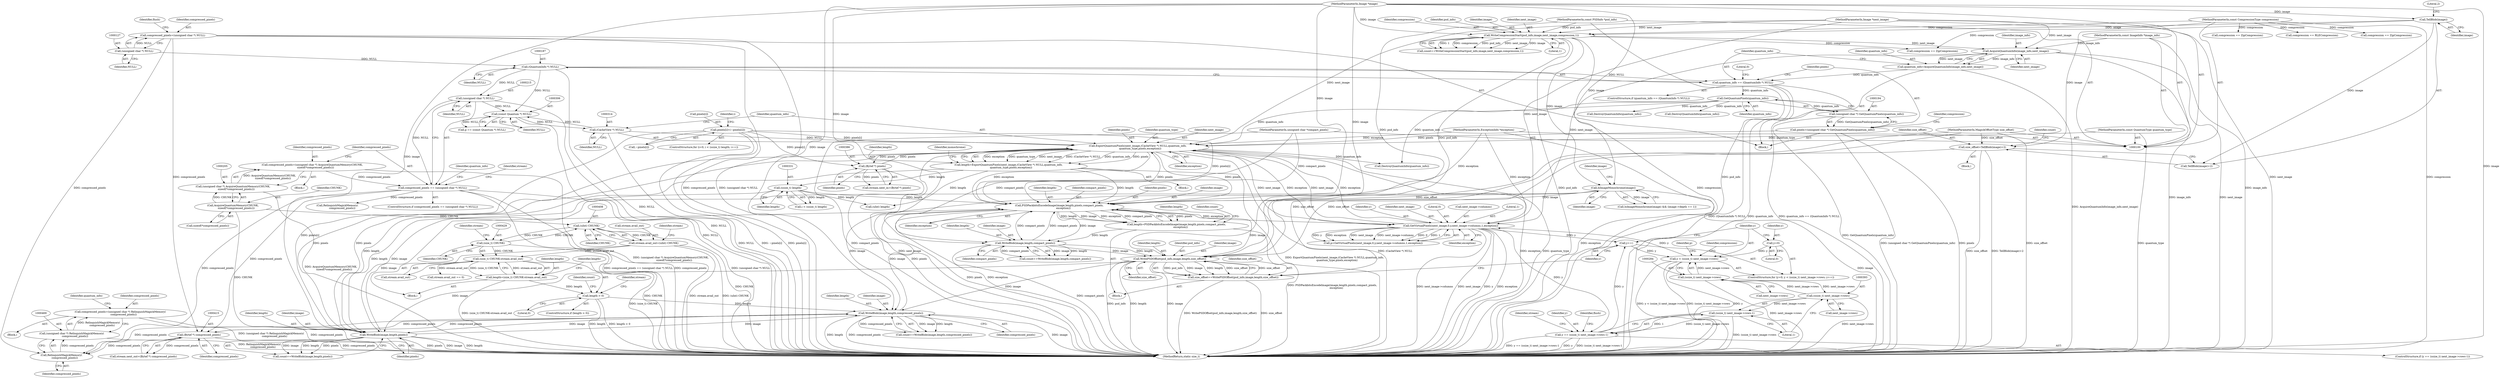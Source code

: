 digraph "0_ImageMagick_8a43abefb38c5e29138e1c9c515b313363541c06@pointer" {
"1000466" [label="(Call,compressed_pixels=(unsigned char *) RelinquishMagickMemory(\n        compressed_pixels))"];
"1000468" [label="(Call,(unsigned char *) RelinquishMagickMemory(\n        compressed_pixels))"];
"1000470" [label="(Call,RelinquishMagickMemory(\n        compressed_pixels))"];
"1000124" [label="(Call,compressed_pixels=(unsigned char *) NULL)"];
"1000126" [label="(Call,(unsigned char *) NULL)"];
"1000440" [label="(Call,WriteBlob(image,length,compressed_pixels))"];
"1000363" [label="(Call,WritePSDOffset(psd_info,image,length,size_offset))"];
"1000148" [label="(Call,WriteCompressionStart(psd_info,image,next_image,compression,1))"];
"1000101" [label="(MethodParameterIn,const PSDInfo *psd_info)"];
"1000143" [label="(Call,TellBlob(image))"];
"1000103" [label="(MethodParameterIn,Image *image)"];
"1000104" [label="(MethodParameterIn,Image *next_image)"];
"1000109" [label="(MethodParameterIn,const CompressionType compression)"];
"1000357" [label="(Call,WriteBlob(image,length,compact_pixels))"];
"1000349" [label="(Call,PSDPackbitsEncodeImage(image,length,pixels,compact_pixels,\n          exception))"];
"1000452" [label="(Call,WriteBlob(image,length,pixels))"];
"1000169" [label="(Call,IsImageMonochrome(image))"];
"1000309" [label="(Call,length=ExportQuantumPixels(next_image,(CacheView *) NULL,quantum_info,\n      quantum_type,pixels,exception))"];
"1000311" [label="(Call,ExportQuantumPixels(next_image,(CacheView *) NULL,quantum_info,\n      quantum_type,pixels,exception))"];
"1000293" [label="(Call,GetVirtualPixels(next_image,0,y,next_image->columns,1,exception))"];
"1000180" [label="(Call,AcquireQuantumInfo(image_info,next_image))"];
"1000102" [label="(MethodParameterIn,const ImageInfo *image_info)"];
"1000281" [label="(Call,y < (ssize_t) next_image->rows)"];
"1000288" [label="(Call,y++)"];
"1000389" [label="(Call,y == (ssize_t) next_image->rows-1)"];
"1000391" [label="(Call,(ssize_t) next_image->rows-1)"];
"1000392" [label="(Call,(ssize_t) next_image->rows)"];
"1000283" [label="(Call,(ssize_t) next_image->rows)"];
"1000278" [label="(Call,y=0)"];
"1000110" [label="(MethodParameterIn,ExceptionInfo *exception)"];
"1000313" [label="(Call,(CacheView *) NULL)"];
"1000305" [label="(Call,(const Quantum *) NULL)"];
"1000186" [label="(Call,(QuantumInfo *) NULL)"];
"1000214" [label="(Call,(unsigned char *) NULL)"];
"1000195" [label="(Call,GetQuantumPixels(quantum_info))"];
"1000184" [label="(Call,quantum_info == (QuantumInfo *) NULL)"];
"1000178" [label="(Call,quantum_info=AcquireQuantumInfo(image_info,next_image))"];
"1000105" [label="(MethodParameterIn,const QuantumType quantum_type)"];
"1000335" [label="(Call,pixels[i]=(~pixels[i]))"];
"1000385" [label="(Call,(Bytef *) pixels)"];
"1000191" [label="(Call,pixels=(unsigned char *) GetQuantumPixels(quantum_info))"];
"1000193" [label="(Call,(unsigned char *) GetQuantumPixels(quantum_info))"];
"1000330" [label="(Call,(ssize_t) length)"];
"1000106" [label="(MethodParameterIn,unsigned char *compact_pixels)"];
"1000347" [label="(Call,length=PSDPackbitsEncodeImage(image,length,pixels,compact_pixels,\n          exception))"];
"1000140" [label="(Call,size_offset=TellBlob(image)+2)"];
"1000107" [label="(MethodParameterIn,MagickOffsetType size_offset)"];
"1000361" [label="(Call,size_offset+=WritePSDOffset(psd_info,image,length,size_offset))"];
"1000435" [label="(Call,length > 0)"];
"1000425" [label="(Call,length=(size_t) CHUNK-stream.avail_out)"];
"1000427" [label="(Call,(size_t) CHUNK-stream.avail_out)"];
"1000428" [label="(Call,(size_t) CHUNK)"];
"1000407" [label="(Call,(uInt) CHUNK)"];
"1000206" [label="(Call,AcquireQuantumMemory(CHUNK,\n        sizeof(*compressed_pixels)))"];
"1000403" [label="(Call,stream.avail_out=(uInt) CHUNK)"];
"1000414" [label="(Call,(Bytef *) compressed_pixels)"];
"1000212" [label="(Call,compressed_pixels == (unsigned char *) NULL)"];
"1000202" [label="(Call,compressed_pixels=(unsigned char *) AcquireQuantumMemory(CHUNK,\n        sizeof(*compressed_pixels)))"];
"1000204" [label="(Call,(unsigned char *) AcquireQuantumMemory(CHUNK,\n        sizeof(*compressed_pixels)))"];
"1000293" [label="(Call,GetVirtualPixels(next_image,0,y,next_image->columns,1,exception))"];
"1000219" [label="(Identifier,quantum_info)"];
"1000203" [label="(Identifier,compressed_pixels)"];
"1000130" [label="(Identifier,flush)"];
"1000343" [label="(Call,compression == RLECompression)"];
"1000168" [label="(Call,IsImageMonochrome(image) && (image->depth == 1))"];
"1000214" [label="(Call,(unsigned char *) NULL)"];
"1000438" [label="(Call,count+=WriteBlob(image,length,compressed_pixels))"];
"1000441" [label="(Identifier,image)"];
"1000107" [label="(MethodParameterIn,MagickOffsetType size_offset)"];
"1000450" [label="(Call,count+=WriteBlob(image,length,pixels))"];
"1000397" [label="(Literal,1)"];
"1000126" [label="(Call,(unsigned char *) NULL)"];
"1000356" [label="(Identifier,count)"];
"1000290" [label="(Block,)"];
"1000192" [label="(Identifier,pixels)"];
"1000169" [label="(Call,IsImageMonochrome(image))"];
"1000170" [label="(Identifier,image)"];
"1000313" [label="(Call,(CacheView *) NULL)"];
"1000277" [label="(ControlStructure,for (y=0; y < (ssize_t) next_image->rows; y++))"];
"1000311" [label="(Call,ExportQuantumPixels(next_image,(CacheView *) NULL,quantum_info,\n      quantum_type,pixels,exception))"];
"1000351" [label="(Identifier,length)"];
"1000428" [label="(Call,(size_t) CHUNK)"];
"1000407" [label="(Call,(uInt) CHUNK)"];
"1000442" [label="(Identifier,length)"];
"1000195" [label="(Call,GetQuantumPixels(quantum_info))"];
"1000103" [label="(MethodParameterIn,Image *image)"];
"1000296" [label="(Identifier,y)"];
"1000178" [label="(Call,quantum_info=AcquireQuantumInfo(image_info,next_image))"];
"1000180" [label="(Call,AcquireQuantumInfo(image_info,next_image))"];
"1000141" [label="(Identifier,size_offset)"];
"1000104" [label="(MethodParameterIn,Image *next_image)"];
"1000353" [label="(Identifier,compact_pixels)"];
"1000460" [label="(Block,)"];
"1000307" [label="(Identifier,NULL)"];
"1000410" [label="(Call,stream.next_out=(Bytef *) compressed_pixels)"];
"1000370" [label="(Call,compression == ZipCompression)"];
"1000362" [label="(Identifier,size_offset)"];
"1000414" [label="(Call,(Bytef *) compressed_pixels)"];
"1000191" [label="(Call,pixels=(unsigned char *) GetQuantumPixels(quantum_info))"];
"1000226" [label="(Identifier,stream)"];
"1000315" [label="(Identifier,NULL)"];
"1000212" [label="(Call,compressed_pixels == (unsigned char *) NULL)"];
"1000322" [label="(Identifier,monochrome)"];
"1000146" [label="(Call,count+=WriteCompressionStart(psd_info,image,next_image,compression,1))"];
"1000346" [label="(Block,)"];
"1000294" [label="(Identifier,next_image)"];
"1000443" [label="(Identifier,compressed_pixels)"];
"1000291" [label="(Call,p=GetVirtualPixels(next_image,0,y,next_image->columns,1,exception))"];
"1000208" [label="(Call,sizeof(*compressed_pixels))"];
"1000124" [label="(Call,compressed_pixels=(unsigned char *) NULL)"];
"1000446" [label="(Identifier,stream)"];
"1000412" [label="(Identifier,stream)"];
"1000111" [label="(Block,)"];
"1000220" [label="(Call,DestroyQuantumInfo(quantum_info))"];
"1000330" [label="(Call,(ssize_t) length)"];
"1000140" [label="(Call,size_offset=TellBlob(image)+2)"];
"1000148" [label="(Call,WriteCompressionStart(psd_info,image,next_image,compression,1))"];
"1000468" [label="(Call,(unsigned char *) RelinquishMagickMemory(\n        compressed_pixels))"];
"1000394" [label="(Call,next_image->rows)"];
"1000403" [label="(Call,stream.avail_out=(uInt) CHUNK)"];
"1000279" [label="(Identifier,y)"];
"1000349" [label="(Call,PSDPackbitsEncodeImage(image,length,pixels,compact_pixels,\n          exception))"];
"1000332" [label="(Identifier,length)"];
"1000282" [label="(Identifier,y)"];
"1000207" [label="(Identifier,CHUNK)"];
"1000182" [label="(Identifier,next_image)"];
"1000405" [label="(Identifier,stream)"];
"1000183" [label="(ControlStructure,if (quantum_info == (QuantumInfo *) NULL))"];
"1000348" [label="(Identifier,length)"];
"1000361" [label="(Call,size_offset+=WritePSDOffset(psd_info,image,length,size_offset))"];
"1000106" [label="(MethodParameterIn,unsigned char *compact_pixels)"];
"1000184" [label="(Call,quantum_info == (QuantumInfo *) NULL)"];
"1000336" [label="(Call,pixels[i])"];
"1000452" [label="(Call,WriteBlob(image,length,pixels))"];
"1000473" [label="(Identifier,quantum_info)"];
"1000143" [label="(Call,TellBlob(image))"];
"1000431" [label="(Call,stream.avail_out)"];
"1000292" [label="(Identifier,p)"];
"1000295" [label="(Literal,0)"];
"1000352" [label="(Identifier,pixels)"];
"1000425" [label="(Call,length=(size_t) CHUNK-stream.avail_out)"];
"1000186" [label="(Call,(QuantumInfo *) NULL)"];
"1000470" [label="(Call,RelinquishMagickMemory(\n        compressed_pixels))"];
"1000390" [label="(Identifier,y)"];
"1000297" [label="(Call,next_image->columns)"];
"1000402" [label="(Block,)"];
"1000365" [label="(Identifier,image)"];
"1000366" [label="(Identifier,length)"];
"1000454" [label="(Identifier,length)"];
"1000391" [label="(Call,(ssize_t) next_image->rows-1)"];
"1000300" [label="(Literal,1)"];
"1000359" [label="(Identifier,length)"];
"1000110" [label="(MethodParameterIn,ExceptionInfo *exception)"];
"1000389" [label="(Call,y == (ssize_t) next_image->rows-1)"];
"1000149" [label="(Identifier,psd_info)"];
"1000206" [label="(Call,AcquireQuantumMemory(CHUNK,\n        sizeof(*compressed_pixels)))"];
"1000426" [label="(Identifier,length)"];
"1000354" [label="(Identifier,exception)"];
"1000278" [label="(Call,y=0)"];
"1000142" [label="(Call,TellBlob(image)+2)"];
"1000335" [label="(Call,pixels[i]=(~pixels[i]))"];
"1000416" [label="(Identifier,compressed_pixels)"];
"1000309" [label="(Call,length=ExportQuantumPixels(next_image,(CacheView *) NULL,quantum_info,\n      quantum_type,pixels,exception))"];
"1000181" [label="(Identifier,image_info)"];
"1000467" [label="(Identifier,compressed_pixels)"];
"1000305" [label="(Call,(const Quantum *) NULL)"];
"1000190" [label="(Literal,0)"];
"1000324" [label="(ControlStructure,for (i=0; i < (ssize_t) length; i++))"];
"1000301" [label="(Identifier,exception)"];
"1000153" [label="(Literal,1)"];
"1000150" [label="(Identifier,image)"];
"1000151" [label="(Identifier,next_image)"];
"1000444" [label="(Call,stream.avail_out == 0)"];
"1000179" [label="(Identifier,quantum_info)"];
"1000318" [label="(Identifier,pixels)"];
"1000201" [label="(Block,)"];
"1000101" [label="(MethodParameterIn,const PSDInfo *psd_info)"];
"1000288" [label="(Call,y++)"];
"1000196" [label="(Identifier,quantum_info)"];
"1000436" [label="(Identifier,length)"];
"1000404" [label="(Call,stream.avail_out)"];
"1000199" [label="(Identifier,compression)"];
"1000273" [label="(Call,RelinquishMagickMemory(\n            compressed_pixels))"];
"1000204" [label="(Call,(unsigned char *) AcquireQuantumMemory(CHUNK,\n        sizeof(*compressed_pixels)))"];
"1000316" [label="(Identifier,quantum_info)"];
"1000109" [label="(MethodParameterIn,const CompressionType compression)"];
"1000317" [label="(Identifier,quantum_type)"];
"1000357" [label="(Call,WriteBlob(image,length,compact_pixels))"];
"1000457" [label="(Call,compression == ZipCompression)"];
"1000355" [label="(Call,count+=WriteBlob(image,length,compact_pixels))"];
"1000185" [label="(Identifier,quantum_info)"];
"1000471" [label="(Identifier,compressed_pixels)"];
"1000312" [label="(Identifier,next_image)"];
"1000363" [label="(Call,WritePSDOffset(psd_info,image,length,size_offset))"];
"1000147" [label="(Identifier,count)"];
"1000439" [label="(Identifier,count)"];
"1000193" [label="(Call,(unsigned char *) GetQuantumPixels(quantum_info))"];
"1000145" [label="(Literal,2)"];
"1000188" [label="(Identifier,NULL)"];
"1000360" [label="(Identifier,compact_pixels)"];
"1000280" [label="(Literal,0)"];
"1000440" [label="(Call,WriteBlob(image,length,compressed_pixels))"];
"1000211" [label="(ControlStructure,if (compressed_pixels == (unsigned char *) NULL))"];
"1000125" [label="(Identifier,compressed_pixels)"];
"1000453" [label="(Identifier,image)"];
"1000434" [label="(ControlStructure,if (length > 0))"];
"1000347" [label="(Call,length=PSDPackbitsEncodeImage(image,length,pixels,compact_pixels,\n          exception))"];
"1000387" [label="(Identifier,pixels)"];
"1000474" [label="(Call,DestroyQuantumInfo(quantum_info))"];
"1000435" [label="(Call,length > 0)"];
"1000144" [label="(Identifier,image)"];
"1000458" [label="(Identifier,compression)"];
"1000202" [label="(Call,compressed_pixels=(unsigned char *) AcquireQuantumMemory(CHUNK,\n        sizeof(*compressed_pixels)))"];
"1000381" [label="(Call,stream.next_in=(Bytef *) pixels)"];
"1000173" [label="(Identifier,image)"];
"1000105" [label="(MethodParameterIn,const QuantumType quantum_type)"];
"1000478" [label="(MethodReturn,static size_t)"];
"1000289" [label="(Identifier,y)"];
"1000430" [label="(Identifier,CHUNK)"];
"1000213" [label="(Identifier,compressed_pixels)"];
"1000367" [label="(Identifier,size_offset)"];
"1000455" [label="(Identifier,pixels)"];
"1000385" [label="(Call,(Bytef *) pixels)"];
"1000399" [label="(Identifier,flush)"];
"1000285" [label="(Call,next_image->rows)"];
"1000216" [label="(Identifier,NULL)"];
"1000466" [label="(Call,compressed_pixels=(unsigned char *) RelinquishMagickMemory(\n        compressed_pixels))"];
"1000267" [label="(Call,DestroyQuantumInfo(quantum_info))"];
"1000128" [label="(Identifier,NULL)"];
"1000437" [label="(Literal,0)"];
"1000139" [label="(Block,)"];
"1000432" [label="(Identifier,stream)"];
"1000303" [label="(Call,p == (const Quantum *) NULL)"];
"1000310" [label="(Identifier,length)"];
"1000283" [label="(Call,(ssize_t) next_image->rows)"];
"1000334" [label="(Identifier,i)"];
"1000350" [label="(Identifier,image)"];
"1000427" [label="(Call,(size_t) CHUNK-stream.avail_out)"];
"1000378" [label="(Call,(uInt) length)"];
"1000358" [label="(Identifier,image)"];
"1000281" [label="(Call,y < (ssize_t) next_image->rows)"];
"1000392" [label="(Call,(ssize_t) next_image->rows)"];
"1000339" [label="(Call,~pixels[i])"];
"1000152" [label="(Identifier,compression)"];
"1000102" [label="(MethodParameterIn,const ImageInfo *image_info)"];
"1000328" [label="(Call,i < (ssize_t) length)"];
"1000198" [label="(Call,compression == ZipCompression)"];
"1000388" [label="(ControlStructure,if (y == (ssize_t) next_image->rows-1))"];
"1000364" [label="(Identifier,psd_info)"];
"1000319" [label="(Identifier,exception)"];
"1000409" [label="(Identifier,CHUNK)"];
"1000466" -> "1000460"  [label="AST: "];
"1000466" -> "1000468"  [label="CFG: "];
"1000467" -> "1000466"  [label="AST: "];
"1000468" -> "1000466"  [label="AST: "];
"1000473" -> "1000466"  [label="CFG: "];
"1000466" -> "1000478"  [label="DDG: (unsigned char *) RelinquishMagickMemory(\n        compressed_pixels)"];
"1000466" -> "1000478"  [label="DDG: compressed_pixels"];
"1000468" -> "1000466"  [label="DDG: RelinquishMagickMemory(\n        compressed_pixels)"];
"1000468" -> "1000470"  [label="CFG: "];
"1000469" -> "1000468"  [label="AST: "];
"1000470" -> "1000468"  [label="AST: "];
"1000468" -> "1000478"  [label="DDG: RelinquishMagickMemory(\n        compressed_pixels)"];
"1000470" -> "1000468"  [label="DDG: compressed_pixels"];
"1000470" -> "1000471"  [label="CFG: "];
"1000471" -> "1000470"  [label="AST: "];
"1000124" -> "1000470"  [label="DDG: compressed_pixels"];
"1000440" -> "1000470"  [label="DDG: compressed_pixels"];
"1000414" -> "1000470"  [label="DDG: compressed_pixels"];
"1000212" -> "1000470"  [label="DDG: compressed_pixels"];
"1000124" -> "1000111"  [label="AST: "];
"1000124" -> "1000126"  [label="CFG: "];
"1000125" -> "1000124"  [label="AST: "];
"1000126" -> "1000124"  [label="AST: "];
"1000130" -> "1000124"  [label="CFG: "];
"1000124" -> "1000478"  [label="DDG: (unsigned char *) NULL"];
"1000124" -> "1000478"  [label="DDG: compressed_pixels"];
"1000126" -> "1000124"  [label="DDG: NULL"];
"1000124" -> "1000414"  [label="DDG: compressed_pixels"];
"1000126" -> "1000128"  [label="CFG: "];
"1000127" -> "1000126"  [label="AST: "];
"1000128" -> "1000126"  [label="AST: "];
"1000126" -> "1000186"  [label="DDG: NULL"];
"1000440" -> "1000438"  [label="AST: "];
"1000440" -> "1000443"  [label="CFG: "];
"1000441" -> "1000440"  [label="AST: "];
"1000442" -> "1000440"  [label="AST: "];
"1000443" -> "1000440"  [label="AST: "];
"1000438" -> "1000440"  [label="CFG: "];
"1000440" -> "1000478"  [label="DDG: length"];
"1000440" -> "1000478"  [label="DDG: compressed_pixels"];
"1000440" -> "1000478"  [label="DDG: image"];
"1000440" -> "1000349"  [label="DDG: image"];
"1000440" -> "1000414"  [label="DDG: compressed_pixels"];
"1000440" -> "1000438"  [label="DDG: image"];
"1000440" -> "1000438"  [label="DDG: length"];
"1000440" -> "1000438"  [label="DDG: compressed_pixels"];
"1000363" -> "1000440"  [label="DDG: image"];
"1000452" -> "1000440"  [label="DDG: image"];
"1000169" -> "1000440"  [label="DDG: image"];
"1000103" -> "1000440"  [label="DDG: image"];
"1000435" -> "1000440"  [label="DDG: length"];
"1000414" -> "1000440"  [label="DDG: compressed_pixels"];
"1000440" -> "1000452"  [label="DDG: image"];
"1000363" -> "1000361"  [label="AST: "];
"1000363" -> "1000367"  [label="CFG: "];
"1000364" -> "1000363"  [label="AST: "];
"1000365" -> "1000363"  [label="AST: "];
"1000366" -> "1000363"  [label="AST: "];
"1000367" -> "1000363"  [label="AST: "];
"1000361" -> "1000363"  [label="CFG: "];
"1000363" -> "1000478"  [label="DDG: image"];
"1000363" -> "1000478"  [label="DDG: psd_info"];
"1000363" -> "1000478"  [label="DDG: length"];
"1000363" -> "1000349"  [label="DDG: image"];
"1000363" -> "1000361"  [label="DDG: psd_info"];
"1000363" -> "1000361"  [label="DDG: image"];
"1000363" -> "1000361"  [label="DDG: length"];
"1000363" -> "1000361"  [label="DDG: size_offset"];
"1000148" -> "1000363"  [label="DDG: psd_info"];
"1000101" -> "1000363"  [label="DDG: psd_info"];
"1000357" -> "1000363"  [label="DDG: image"];
"1000357" -> "1000363"  [label="DDG: length"];
"1000103" -> "1000363"  [label="DDG: image"];
"1000140" -> "1000363"  [label="DDG: size_offset"];
"1000361" -> "1000363"  [label="DDG: size_offset"];
"1000107" -> "1000363"  [label="DDG: size_offset"];
"1000363" -> "1000452"  [label="DDG: image"];
"1000148" -> "1000146"  [label="AST: "];
"1000148" -> "1000153"  [label="CFG: "];
"1000149" -> "1000148"  [label="AST: "];
"1000150" -> "1000148"  [label="AST: "];
"1000151" -> "1000148"  [label="AST: "];
"1000152" -> "1000148"  [label="AST: "];
"1000153" -> "1000148"  [label="AST: "];
"1000146" -> "1000148"  [label="CFG: "];
"1000148" -> "1000478"  [label="DDG: compression"];
"1000148" -> "1000478"  [label="DDG: psd_info"];
"1000148" -> "1000146"  [label="DDG: 1"];
"1000148" -> "1000146"  [label="DDG: compression"];
"1000148" -> "1000146"  [label="DDG: psd_info"];
"1000148" -> "1000146"  [label="DDG: next_image"];
"1000148" -> "1000146"  [label="DDG: image"];
"1000101" -> "1000148"  [label="DDG: psd_info"];
"1000143" -> "1000148"  [label="DDG: image"];
"1000103" -> "1000148"  [label="DDG: image"];
"1000104" -> "1000148"  [label="DDG: next_image"];
"1000109" -> "1000148"  [label="DDG: compression"];
"1000148" -> "1000169"  [label="DDG: image"];
"1000148" -> "1000180"  [label="DDG: next_image"];
"1000148" -> "1000198"  [label="DDG: compression"];
"1000101" -> "1000100"  [label="AST: "];
"1000101" -> "1000478"  [label="DDG: psd_info"];
"1000143" -> "1000142"  [label="AST: "];
"1000143" -> "1000144"  [label="CFG: "];
"1000144" -> "1000143"  [label="AST: "];
"1000145" -> "1000143"  [label="CFG: "];
"1000143" -> "1000140"  [label="DDG: image"];
"1000143" -> "1000142"  [label="DDG: image"];
"1000103" -> "1000143"  [label="DDG: image"];
"1000103" -> "1000100"  [label="AST: "];
"1000103" -> "1000478"  [label="DDG: image"];
"1000103" -> "1000169"  [label="DDG: image"];
"1000103" -> "1000349"  [label="DDG: image"];
"1000103" -> "1000357"  [label="DDG: image"];
"1000103" -> "1000452"  [label="DDG: image"];
"1000104" -> "1000100"  [label="AST: "];
"1000104" -> "1000478"  [label="DDG: next_image"];
"1000104" -> "1000180"  [label="DDG: next_image"];
"1000104" -> "1000293"  [label="DDG: next_image"];
"1000104" -> "1000311"  [label="DDG: next_image"];
"1000109" -> "1000100"  [label="AST: "];
"1000109" -> "1000478"  [label="DDG: compression"];
"1000109" -> "1000198"  [label="DDG: compression"];
"1000109" -> "1000343"  [label="DDG: compression"];
"1000109" -> "1000370"  [label="DDG: compression"];
"1000109" -> "1000457"  [label="DDG: compression"];
"1000357" -> "1000355"  [label="AST: "];
"1000357" -> "1000360"  [label="CFG: "];
"1000358" -> "1000357"  [label="AST: "];
"1000359" -> "1000357"  [label="AST: "];
"1000360" -> "1000357"  [label="AST: "];
"1000355" -> "1000357"  [label="CFG: "];
"1000357" -> "1000478"  [label="DDG: compact_pixels"];
"1000357" -> "1000349"  [label="DDG: compact_pixels"];
"1000357" -> "1000355"  [label="DDG: image"];
"1000357" -> "1000355"  [label="DDG: length"];
"1000357" -> "1000355"  [label="DDG: compact_pixels"];
"1000349" -> "1000357"  [label="DDG: image"];
"1000349" -> "1000357"  [label="DDG: compact_pixels"];
"1000347" -> "1000357"  [label="DDG: length"];
"1000106" -> "1000357"  [label="DDG: compact_pixels"];
"1000349" -> "1000347"  [label="AST: "];
"1000349" -> "1000354"  [label="CFG: "];
"1000350" -> "1000349"  [label="AST: "];
"1000351" -> "1000349"  [label="AST: "];
"1000352" -> "1000349"  [label="AST: "];
"1000353" -> "1000349"  [label="AST: "];
"1000354" -> "1000349"  [label="AST: "];
"1000347" -> "1000349"  [label="CFG: "];
"1000349" -> "1000478"  [label="DDG: pixels"];
"1000349" -> "1000478"  [label="DDG: exception"];
"1000349" -> "1000293"  [label="DDG: exception"];
"1000349" -> "1000311"  [label="DDG: pixels"];
"1000349" -> "1000347"  [label="DDG: pixels"];
"1000349" -> "1000347"  [label="DDG: length"];
"1000349" -> "1000347"  [label="DDG: image"];
"1000349" -> "1000347"  [label="DDG: exception"];
"1000349" -> "1000347"  [label="DDG: compact_pixels"];
"1000452" -> "1000349"  [label="DDG: image"];
"1000169" -> "1000349"  [label="DDG: image"];
"1000309" -> "1000349"  [label="DDG: length"];
"1000330" -> "1000349"  [label="DDG: length"];
"1000335" -> "1000349"  [label="DDG: pixels[i]"];
"1000311" -> "1000349"  [label="DDG: pixels"];
"1000311" -> "1000349"  [label="DDG: exception"];
"1000106" -> "1000349"  [label="DDG: compact_pixels"];
"1000110" -> "1000349"  [label="DDG: exception"];
"1000452" -> "1000450"  [label="AST: "];
"1000452" -> "1000455"  [label="CFG: "];
"1000453" -> "1000452"  [label="AST: "];
"1000454" -> "1000452"  [label="AST: "];
"1000455" -> "1000452"  [label="AST: "];
"1000450" -> "1000452"  [label="CFG: "];
"1000452" -> "1000478"  [label="DDG: pixels"];
"1000452" -> "1000478"  [label="DDG: image"];
"1000452" -> "1000478"  [label="DDG: length"];
"1000452" -> "1000311"  [label="DDG: pixels"];
"1000452" -> "1000450"  [label="DDG: image"];
"1000452" -> "1000450"  [label="DDG: length"];
"1000452" -> "1000450"  [label="DDG: pixels"];
"1000169" -> "1000452"  [label="DDG: image"];
"1000309" -> "1000452"  [label="DDG: length"];
"1000330" -> "1000452"  [label="DDG: length"];
"1000335" -> "1000452"  [label="DDG: pixels[i]"];
"1000311" -> "1000452"  [label="DDG: pixels"];
"1000169" -> "1000168"  [label="AST: "];
"1000169" -> "1000170"  [label="CFG: "];
"1000170" -> "1000169"  [label="AST: "];
"1000173" -> "1000169"  [label="CFG: "];
"1000168" -> "1000169"  [label="CFG: "];
"1000169" -> "1000478"  [label="DDG: image"];
"1000169" -> "1000168"  [label="DDG: image"];
"1000309" -> "1000290"  [label="AST: "];
"1000309" -> "1000311"  [label="CFG: "];
"1000310" -> "1000309"  [label="AST: "];
"1000311" -> "1000309"  [label="AST: "];
"1000322" -> "1000309"  [label="CFG: "];
"1000309" -> "1000478"  [label="DDG: ExportQuantumPixels(next_image,(CacheView *) NULL,quantum_info,\n      quantum_type,pixels,exception)"];
"1000311" -> "1000309"  [label="DDG: exception"];
"1000311" -> "1000309"  [label="DDG: quantum_type"];
"1000311" -> "1000309"  [label="DDG: next_image"];
"1000311" -> "1000309"  [label="DDG: (CacheView *) NULL"];
"1000311" -> "1000309"  [label="DDG: quantum_info"];
"1000311" -> "1000309"  [label="DDG: pixels"];
"1000309" -> "1000330"  [label="DDG: length"];
"1000309" -> "1000378"  [label="DDG: length"];
"1000311" -> "1000319"  [label="CFG: "];
"1000312" -> "1000311"  [label="AST: "];
"1000313" -> "1000311"  [label="AST: "];
"1000316" -> "1000311"  [label="AST: "];
"1000317" -> "1000311"  [label="AST: "];
"1000318" -> "1000311"  [label="AST: "];
"1000319" -> "1000311"  [label="AST: "];
"1000311" -> "1000478"  [label="DDG: next_image"];
"1000311" -> "1000478"  [label="DDG: (CacheView *) NULL"];
"1000311" -> "1000478"  [label="DDG: exception"];
"1000311" -> "1000478"  [label="DDG: quantum_type"];
"1000311" -> "1000293"  [label="DDG: next_image"];
"1000311" -> "1000293"  [label="DDG: exception"];
"1000293" -> "1000311"  [label="DDG: next_image"];
"1000293" -> "1000311"  [label="DDG: exception"];
"1000313" -> "1000311"  [label="DDG: NULL"];
"1000195" -> "1000311"  [label="DDG: quantum_info"];
"1000105" -> "1000311"  [label="DDG: quantum_type"];
"1000335" -> "1000311"  [label="DDG: pixels[i]"];
"1000385" -> "1000311"  [label="DDG: pixels"];
"1000191" -> "1000311"  [label="DDG: pixels"];
"1000110" -> "1000311"  [label="DDG: exception"];
"1000311" -> "1000385"  [label="DDG: pixels"];
"1000311" -> "1000474"  [label="DDG: quantum_info"];
"1000293" -> "1000291"  [label="AST: "];
"1000293" -> "1000301"  [label="CFG: "];
"1000294" -> "1000293"  [label="AST: "];
"1000295" -> "1000293"  [label="AST: "];
"1000296" -> "1000293"  [label="AST: "];
"1000297" -> "1000293"  [label="AST: "];
"1000300" -> "1000293"  [label="AST: "];
"1000301" -> "1000293"  [label="AST: "];
"1000291" -> "1000293"  [label="CFG: "];
"1000293" -> "1000478"  [label="DDG: next_image"];
"1000293" -> "1000478"  [label="DDG: y"];
"1000293" -> "1000478"  [label="DDG: exception"];
"1000293" -> "1000478"  [label="DDG: next_image->columns"];
"1000293" -> "1000288"  [label="DDG: y"];
"1000293" -> "1000291"  [label="DDG: y"];
"1000293" -> "1000291"  [label="DDG: exception"];
"1000293" -> "1000291"  [label="DDG: next_image"];
"1000293" -> "1000291"  [label="DDG: next_image->columns"];
"1000293" -> "1000291"  [label="DDG: 0"];
"1000293" -> "1000291"  [label="DDG: 1"];
"1000180" -> "1000293"  [label="DDG: next_image"];
"1000281" -> "1000293"  [label="DDG: y"];
"1000110" -> "1000293"  [label="DDG: exception"];
"1000293" -> "1000389"  [label="DDG: y"];
"1000180" -> "1000178"  [label="AST: "];
"1000180" -> "1000182"  [label="CFG: "];
"1000181" -> "1000180"  [label="AST: "];
"1000182" -> "1000180"  [label="AST: "];
"1000178" -> "1000180"  [label="CFG: "];
"1000180" -> "1000478"  [label="DDG: next_image"];
"1000180" -> "1000478"  [label="DDG: image_info"];
"1000180" -> "1000178"  [label="DDG: image_info"];
"1000180" -> "1000178"  [label="DDG: next_image"];
"1000102" -> "1000180"  [label="DDG: image_info"];
"1000102" -> "1000100"  [label="AST: "];
"1000102" -> "1000478"  [label="DDG: image_info"];
"1000281" -> "1000277"  [label="AST: "];
"1000281" -> "1000283"  [label="CFG: "];
"1000282" -> "1000281"  [label="AST: "];
"1000283" -> "1000281"  [label="AST: "];
"1000292" -> "1000281"  [label="CFG: "];
"1000458" -> "1000281"  [label="CFG: "];
"1000281" -> "1000478"  [label="DDG: y"];
"1000281" -> "1000478"  [label="DDG: y < (ssize_t) next_image->rows"];
"1000281" -> "1000478"  [label="DDG: (ssize_t) next_image->rows"];
"1000288" -> "1000281"  [label="DDG: y"];
"1000278" -> "1000281"  [label="DDG: y"];
"1000283" -> "1000281"  [label="DDG: next_image->rows"];
"1000288" -> "1000277"  [label="AST: "];
"1000288" -> "1000289"  [label="CFG: "];
"1000289" -> "1000288"  [label="AST: "];
"1000282" -> "1000288"  [label="CFG: "];
"1000389" -> "1000288"  [label="DDG: y"];
"1000389" -> "1000388"  [label="AST: "];
"1000389" -> "1000391"  [label="CFG: "];
"1000390" -> "1000389"  [label="AST: "];
"1000391" -> "1000389"  [label="AST: "];
"1000399" -> "1000389"  [label="CFG: "];
"1000405" -> "1000389"  [label="CFG: "];
"1000389" -> "1000478"  [label="DDG: y == (ssize_t) next_image->rows-1"];
"1000389" -> "1000478"  [label="DDG: y"];
"1000389" -> "1000478"  [label="DDG: (ssize_t) next_image->rows-1"];
"1000391" -> "1000389"  [label="DDG: (ssize_t) next_image->rows"];
"1000391" -> "1000389"  [label="DDG: 1"];
"1000391" -> "1000397"  [label="CFG: "];
"1000392" -> "1000391"  [label="AST: "];
"1000397" -> "1000391"  [label="AST: "];
"1000391" -> "1000478"  [label="DDG: (ssize_t) next_image->rows"];
"1000392" -> "1000391"  [label="DDG: next_image->rows"];
"1000392" -> "1000394"  [label="CFG: "];
"1000393" -> "1000392"  [label="AST: "];
"1000394" -> "1000392"  [label="AST: "];
"1000397" -> "1000392"  [label="CFG: "];
"1000392" -> "1000478"  [label="DDG: next_image->rows"];
"1000392" -> "1000283"  [label="DDG: next_image->rows"];
"1000283" -> "1000392"  [label="DDG: next_image->rows"];
"1000283" -> "1000285"  [label="CFG: "];
"1000284" -> "1000283"  [label="AST: "];
"1000285" -> "1000283"  [label="AST: "];
"1000283" -> "1000478"  [label="DDG: next_image->rows"];
"1000278" -> "1000277"  [label="AST: "];
"1000278" -> "1000280"  [label="CFG: "];
"1000279" -> "1000278"  [label="AST: "];
"1000280" -> "1000278"  [label="AST: "];
"1000282" -> "1000278"  [label="CFG: "];
"1000110" -> "1000100"  [label="AST: "];
"1000110" -> "1000478"  [label="DDG: exception"];
"1000313" -> "1000315"  [label="CFG: "];
"1000314" -> "1000313"  [label="AST: "];
"1000315" -> "1000313"  [label="AST: "];
"1000316" -> "1000313"  [label="CFG: "];
"1000313" -> "1000478"  [label="DDG: NULL"];
"1000313" -> "1000305"  [label="DDG: NULL"];
"1000305" -> "1000313"  [label="DDG: NULL"];
"1000305" -> "1000303"  [label="AST: "];
"1000305" -> "1000307"  [label="CFG: "];
"1000306" -> "1000305"  [label="AST: "];
"1000307" -> "1000305"  [label="AST: "];
"1000303" -> "1000305"  [label="CFG: "];
"1000305" -> "1000478"  [label="DDG: NULL"];
"1000305" -> "1000303"  [label="DDG: NULL"];
"1000186" -> "1000305"  [label="DDG: NULL"];
"1000214" -> "1000305"  [label="DDG: NULL"];
"1000186" -> "1000184"  [label="AST: "];
"1000186" -> "1000188"  [label="CFG: "];
"1000187" -> "1000186"  [label="AST: "];
"1000188" -> "1000186"  [label="AST: "];
"1000184" -> "1000186"  [label="CFG: "];
"1000186" -> "1000478"  [label="DDG: NULL"];
"1000186" -> "1000184"  [label="DDG: NULL"];
"1000186" -> "1000214"  [label="DDG: NULL"];
"1000214" -> "1000212"  [label="AST: "];
"1000214" -> "1000216"  [label="CFG: "];
"1000215" -> "1000214"  [label="AST: "];
"1000216" -> "1000214"  [label="AST: "];
"1000212" -> "1000214"  [label="CFG: "];
"1000214" -> "1000478"  [label="DDG: NULL"];
"1000214" -> "1000212"  [label="DDG: NULL"];
"1000195" -> "1000193"  [label="AST: "];
"1000195" -> "1000196"  [label="CFG: "];
"1000196" -> "1000195"  [label="AST: "];
"1000193" -> "1000195"  [label="CFG: "];
"1000195" -> "1000193"  [label="DDG: quantum_info"];
"1000184" -> "1000195"  [label="DDG: quantum_info"];
"1000195" -> "1000220"  [label="DDG: quantum_info"];
"1000195" -> "1000267"  [label="DDG: quantum_info"];
"1000195" -> "1000474"  [label="DDG: quantum_info"];
"1000184" -> "1000183"  [label="AST: "];
"1000185" -> "1000184"  [label="AST: "];
"1000190" -> "1000184"  [label="CFG: "];
"1000192" -> "1000184"  [label="CFG: "];
"1000184" -> "1000478"  [label="DDG: (QuantumInfo *) NULL"];
"1000184" -> "1000478"  [label="DDG: quantum_info"];
"1000184" -> "1000478"  [label="DDG: quantum_info == (QuantumInfo *) NULL"];
"1000178" -> "1000184"  [label="DDG: quantum_info"];
"1000178" -> "1000111"  [label="AST: "];
"1000179" -> "1000178"  [label="AST: "];
"1000185" -> "1000178"  [label="CFG: "];
"1000178" -> "1000478"  [label="DDG: AcquireQuantumInfo(image_info,next_image)"];
"1000105" -> "1000100"  [label="AST: "];
"1000105" -> "1000478"  [label="DDG: quantum_type"];
"1000335" -> "1000324"  [label="AST: "];
"1000335" -> "1000339"  [label="CFG: "];
"1000336" -> "1000335"  [label="AST: "];
"1000339" -> "1000335"  [label="AST: "];
"1000334" -> "1000335"  [label="CFG: "];
"1000335" -> "1000478"  [label="DDG: ~pixels[i]"];
"1000335" -> "1000478"  [label="DDG: pixels[i]"];
"1000335" -> "1000385"  [label="DDG: pixels[i]"];
"1000385" -> "1000381"  [label="AST: "];
"1000385" -> "1000387"  [label="CFG: "];
"1000386" -> "1000385"  [label="AST: "];
"1000387" -> "1000385"  [label="AST: "];
"1000381" -> "1000385"  [label="CFG: "];
"1000385" -> "1000478"  [label="DDG: pixels"];
"1000385" -> "1000381"  [label="DDG: pixels"];
"1000191" -> "1000111"  [label="AST: "];
"1000191" -> "1000193"  [label="CFG: "];
"1000192" -> "1000191"  [label="AST: "];
"1000193" -> "1000191"  [label="AST: "];
"1000199" -> "1000191"  [label="CFG: "];
"1000191" -> "1000478"  [label="DDG: (unsigned char *) GetQuantumPixels(quantum_info)"];
"1000191" -> "1000478"  [label="DDG: pixels"];
"1000193" -> "1000191"  [label="DDG: GetQuantumPixels(quantum_info)"];
"1000194" -> "1000193"  [label="AST: "];
"1000193" -> "1000478"  [label="DDG: GetQuantumPixels(quantum_info)"];
"1000330" -> "1000328"  [label="AST: "];
"1000330" -> "1000332"  [label="CFG: "];
"1000331" -> "1000330"  [label="AST: "];
"1000332" -> "1000330"  [label="AST: "];
"1000328" -> "1000330"  [label="CFG: "];
"1000330" -> "1000328"  [label="DDG: length"];
"1000330" -> "1000378"  [label="DDG: length"];
"1000106" -> "1000100"  [label="AST: "];
"1000106" -> "1000478"  [label="DDG: compact_pixels"];
"1000347" -> "1000346"  [label="AST: "];
"1000348" -> "1000347"  [label="AST: "];
"1000356" -> "1000347"  [label="CFG: "];
"1000347" -> "1000478"  [label="DDG: PSDPackbitsEncodeImage(image,length,pixels,compact_pixels,\n          exception)"];
"1000140" -> "1000139"  [label="AST: "];
"1000140" -> "1000142"  [label="CFG: "];
"1000141" -> "1000140"  [label="AST: "];
"1000142" -> "1000140"  [label="AST: "];
"1000147" -> "1000140"  [label="CFG: "];
"1000140" -> "1000478"  [label="DDG: TellBlob(image)+2"];
"1000140" -> "1000478"  [label="DDG: size_offset"];
"1000107" -> "1000140"  [label="DDG: size_offset"];
"1000107" -> "1000100"  [label="AST: "];
"1000107" -> "1000478"  [label="DDG: size_offset"];
"1000107" -> "1000361"  [label="DDG: size_offset"];
"1000361" -> "1000346"  [label="AST: "];
"1000362" -> "1000361"  [label="AST: "];
"1000289" -> "1000361"  [label="CFG: "];
"1000361" -> "1000478"  [label="DDG: size_offset"];
"1000361" -> "1000478"  [label="DDG: WritePSDOffset(psd_info,image,length,size_offset)"];
"1000435" -> "1000434"  [label="AST: "];
"1000435" -> "1000437"  [label="CFG: "];
"1000436" -> "1000435"  [label="AST: "];
"1000437" -> "1000435"  [label="AST: "];
"1000446" -> "1000435"  [label="CFG: "];
"1000439" -> "1000435"  [label="CFG: "];
"1000435" -> "1000478"  [label="DDG: length"];
"1000435" -> "1000478"  [label="DDG: length > 0"];
"1000425" -> "1000435"  [label="DDG: length"];
"1000425" -> "1000402"  [label="AST: "];
"1000425" -> "1000427"  [label="CFG: "];
"1000426" -> "1000425"  [label="AST: "];
"1000427" -> "1000425"  [label="AST: "];
"1000436" -> "1000425"  [label="CFG: "];
"1000425" -> "1000478"  [label="DDG: (size_t) CHUNK-stream.avail_out"];
"1000427" -> "1000425"  [label="DDG: (size_t) CHUNK"];
"1000427" -> "1000425"  [label="DDG: stream.avail_out"];
"1000427" -> "1000431"  [label="CFG: "];
"1000428" -> "1000427"  [label="AST: "];
"1000431" -> "1000427"  [label="AST: "];
"1000427" -> "1000478"  [label="DDG: (size_t) CHUNK"];
"1000428" -> "1000427"  [label="DDG: CHUNK"];
"1000403" -> "1000427"  [label="DDG: stream.avail_out"];
"1000427" -> "1000444"  [label="DDG: stream.avail_out"];
"1000428" -> "1000430"  [label="CFG: "];
"1000429" -> "1000428"  [label="AST: "];
"1000430" -> "1000428"  [label="AST: "];
"1000432" -> "1000428"  [label="CFG: "];
"1000428" -> "1000478"  [label="DDG: CHUNK"];
"1000428" -> "1000407"  [label="DDG: CHUNK"];
"1000407" -> "1000428"  [label="DDG: CHUNK"];
"1000407" -> "1000403"  [label="AST: "];
"1000407" -> "1000409"  [label="CFG: "];
"1000408" -> "1000407"  [label="AST: "];
"1000409" -> "1000407"  [label="AST: "];
"1000403" -> "1000407"  [label="CFG: "];
"1000407" -> "1000478"  [label="DDG: CHUNK"];
"1000407" -> "1000403"  [label="DDG: CHUNK"];
"1000206" -> "1000407"  [label="DDG: CHUNK"];
"1000206" -> "1000204"  [label="AST: "];
"1000206" -> "1000208"  [label="CFG: "];
"1000207" -> "1000206"  [label="AST: "];
"1000208" -> "1000206"  [label="AST: "];
"1000204" -> "1000206"  [label="CFG: "];
"1000206" -> "1000478"  [label="DDG: CHUNK"];
"1000206" -> "1000204"  [label="DDG: CHUNK"];
"1000403" -> "1000402"  [label="AST: "];
"1000404" -> "1000403"  [label="AST: "];
"1000412" -> "1000403"  [label="CFG: "];
"1000403" -> "1000478"  [label="DDG: stream.avail_out"];
"1000403" -> "1000478"  [label="DDG: (uInt) CHUNK"];
"1000414" -> "1000410"  [label="AST: "];
"1000414" -> "1000416"  [label="CFG: "];
"1000415" -> "1000414"  [label="AST: "];
"1000416" -> "1000414"  [label="AST: "];
"1000410" -> "1000414"  [label="CFG: "];
"1000414" -> "1000478"  [label="DDG: compressed_pixels"];
"1000414" -> "1000410"  [label="DDG: compressed_pixels"];
"1000212" -> "1000414"  [label="DDG: compressed_pixels"];
"1000212" -> "1000211"  [label="AST: "];
"1000213" -> "1000212"  [label="AST: "];
"1000219" -> "1000212"  [label="CFG: "];
"1000226" -> "1000212"  [label="CFG: "];
"1000212" -> "1000478"  [label="DDG: (unsigned char *) NULL"];
"1000212" -> "1000478"  [label="DDG: compressed_pixels == (unsigned char *) NULL"];
"1000212" -> "1000478"  [label="DDG: compressed_pixels"];
"1000202" -> "1000212"  [label="DDG: compressed_pixels"];
"1000212" -> "1000273"  [label="DDG: compressed_pixels"];
"1000202" -> "1000201"  [label="AST: "];
"1000202" -> "1000204"  [label="CFG: "];
"1000203" -> "1000202"  [label="AST: "];
"1000204" -> "1000202"  [label="AST: "];
"1000213" -> "1000202"  [label="CFG: "];
"1000202" -> "1000478"  [label="DDG: (unsigned char *) AcquireQuantumMemory(CHUNK,\n        sizeof(*compressed_pixels))"];
"1000204" -> "1000202"  [label="DDG: AcquireQuantumMemory(CHUNK,\n        sizeof(*compressed_pixels))"];
"1000205" -> "1000204"  [label="AST: "];
"1000204" -> "1000478"  [label="DDG: AcquireQuantumMemory(CHUNK,\n        sizeof(*compressed_pixels))"];
}
